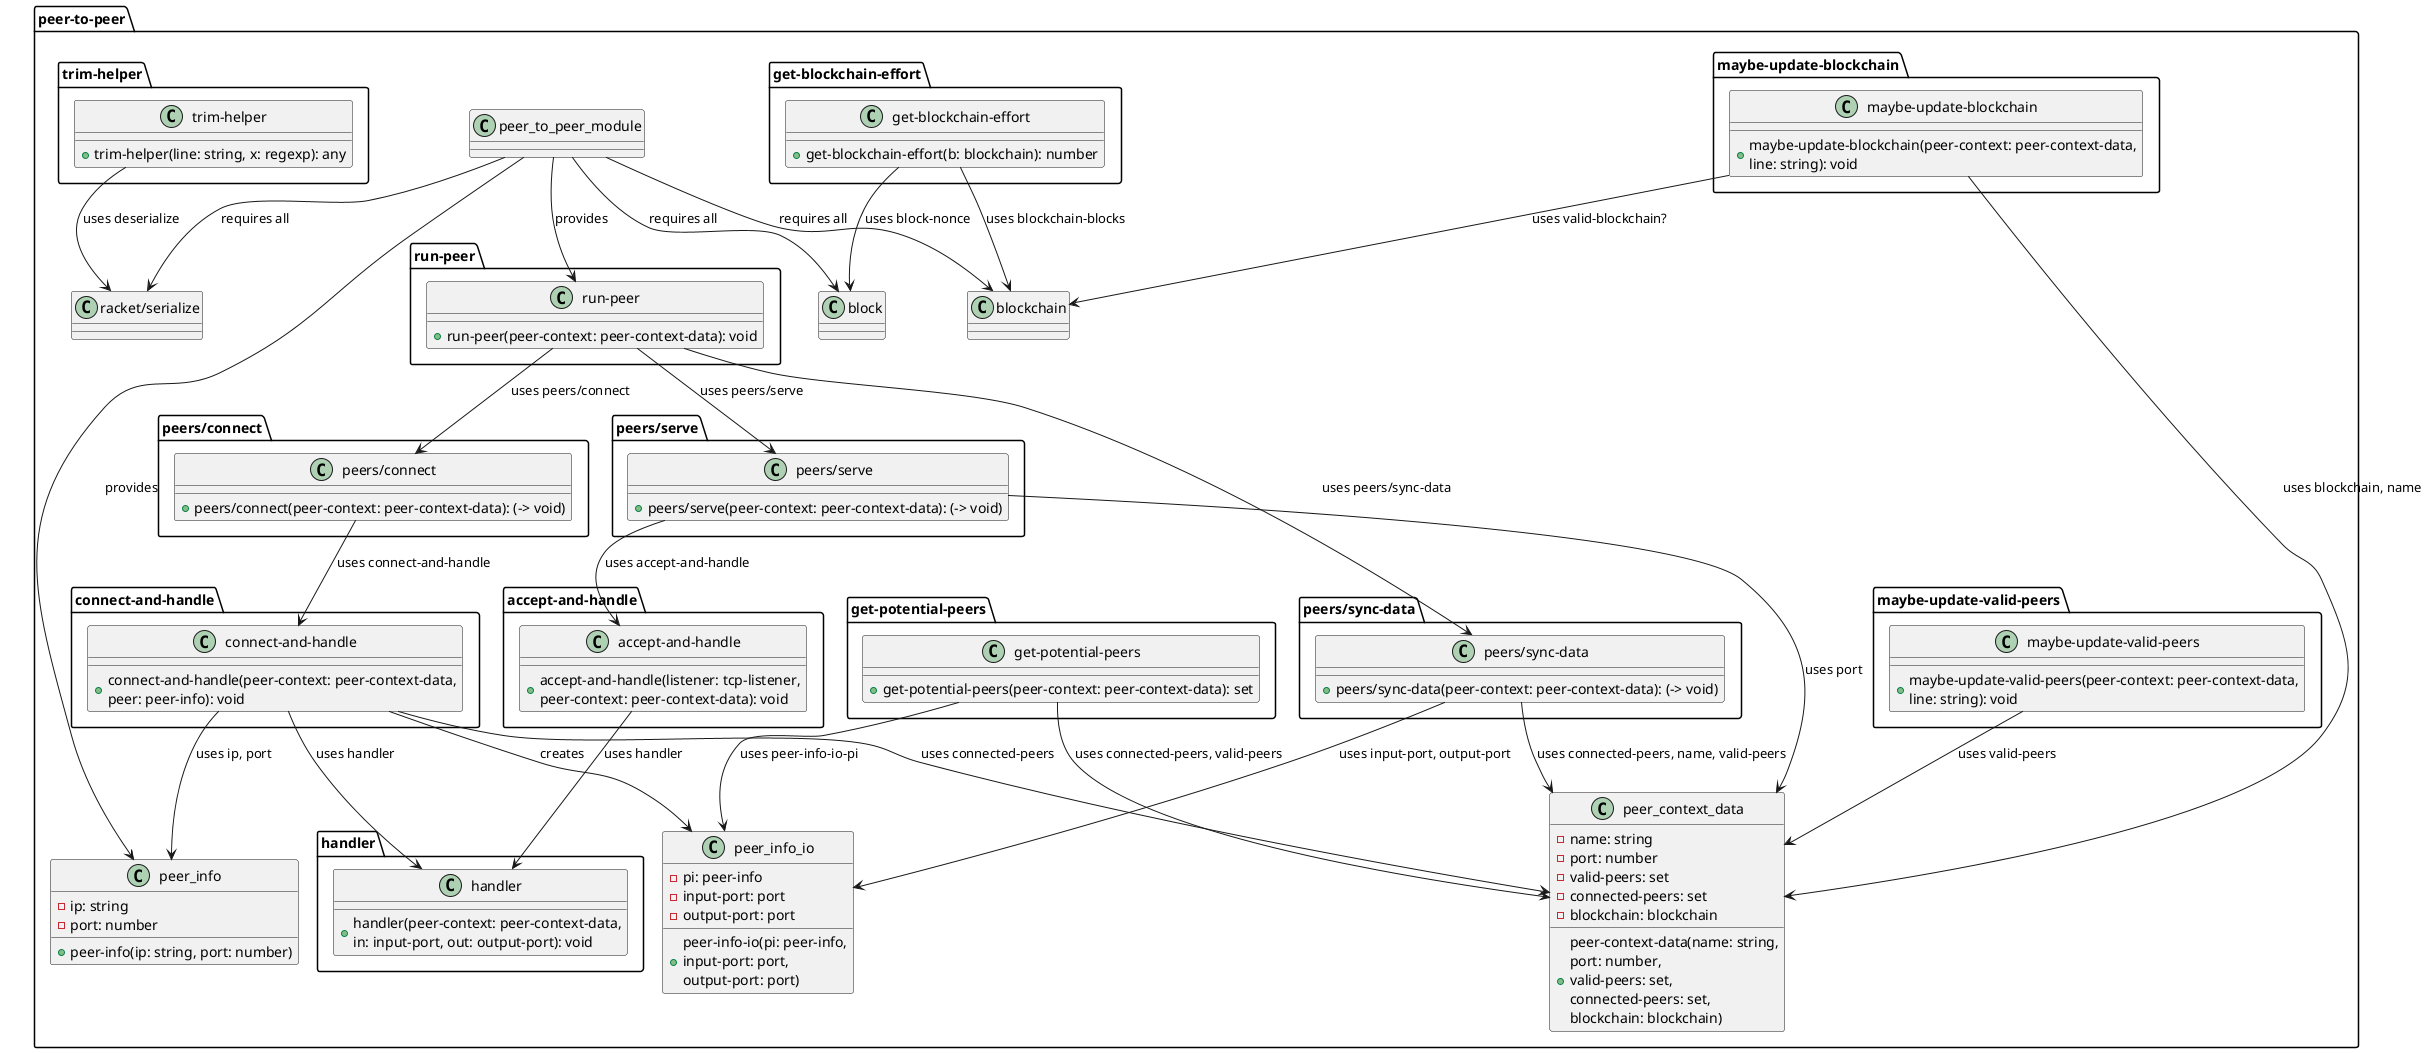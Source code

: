 @startuml
package "peer-to-peer" {
 class "blockchain" as blockchain_module
 class "block" as block_module
 class "racket/serialize" as racket_serialize_module

 class peer_info {
   - ip: string
   - port: number
   + peer-info(ip: string, port: number)
 }

 class peer_info_io {
   - pi: peer-info
   - input-port: port
   - output-port: port
   + peer-info-io(pi: peer-info,\ninput-port: port,\noutput-port: port)
 }

 class peer_context_data {
   - name: string
   - port: number
   - valid-peers: set
   - connected-peers: set
   - blockchain: blockchain
   + peer-context-data(name: string,\nport: number,\nvalid-peers: set,\nconnected-peers: set,\nblockchain: blockchain)
 }

 package "handler" {
   class "handler" as handler_function {
     + handler(peer-context: peer-context-data,\nin: input-port, out: output-port): void
   }
 }

 package "maybe-update-blockchain" {
   class "maybe-update-blockchain" as maybe_update_blockchain_function {
     + maybe-update-blockchain(peer-context: peer-context-data,\nline: string): void
   }

   maybe_update_blockchain_function --> blockchain_module : uses valid-blockchain?
   maybe_update_blockchain_function --> peer_context_data : uses blockchain, name
 }

 package "get-blockchain-effort" {
   class "get-blockchain-effort" as get_blockchain_effort_function {
     + get-blockchain-effort(b: blockchain): number
   }

   get_blockchain_effort_function --> block_module : uses block-nonce
   get_blockchain_effort_function --> blockchain_module : uses blockchain-blocks
 }

 package "maybe-update-valid-peers" {
   class "maybe-update-valid-peers" as maybe_update_valid_peers_function {
     + maybe-update-valid-peers(peer-context: peer-context-data,\nline: string): void
   }

   maybe_update_valid_peers_function --> peer_context_data : uses valid-peers
 }

 package "trim-helper" {
   class "trim-helper" as trim_helper_function {
     + trim-helper(line: string, x: regexp): any
   }

   trim_helper_function --> racket_serialize_module : uses deserialize
 }

 package "accept-and-handle" {
   class "accept-and-handle" as accept_and_handle_function {
     + accept-and-handle(listener: tcp-listener,\npeer-context: peer-context-data): void
   }

   accept_and_handle_function --> handler_function : uses handler
 }

 package "peers/serve" {
   class "peers/serve" as peers_serve_function {
     + peers/serve(peer-context: peer-context-data): (-> void)
   }

   peers_serve_function --> accept_and_handle_function : uses accept-and-handle
   peers_serve_function --> peer_context_data : uses port
 }

 package "connect-and-handle" {
   class "connect-and-handle" as connect_and_handle_function {
     + connect-and-handle(peer-context: peer-context-data,\npeer: peer-info): void
   }

   connect_and_handle_function --> peer_info : uses ip, port
   connect_and_handle_function --> peer_info_io : creates
   connect_and_handle_function --> peer_context_data : uses connected-peers
   connect_and_handle_function --> handler_function : uses handler
 }

 package "peers/connect" {
   class "peers/connect" as peers_connect_function {
     + peers/connect(peer-context: peer-context-data): (-> void)
   }

   peers_connect_function --> connect_and_handle_function : uses connect-and-handle
 }

 package "get-potential-peers" {
   class "get-potential-peers" as get_potential_peers_function {
     + get-potential-peers(peer-context: peer-context-data): set
   }

   get_potential_peers_function --> peer_info_io : uses peer-info-io-pi
   get_potential_peers_function --> peer_context_data : uses connected-peers, valid-peers
 }

 package "peers/sync-data" {
   class "peers/sync-data" as peers_sync_data_function {
     + peers/sync-data(peer-context: peer-context-data): (-> void)
   }

   peers_sync_data_function --> peer_info_io : uses input-port, output-port
   peers_sync_data_function --> peer_context_data : uses connected-peers, name, valid-peers
 }

 package "run-peer" {
   class "run-peer" as run_peer_function {
     + run-peer(peer-context: peer-context-data): void
   }

   run_peer_function --> peers_serve_function : uses peers/serve
   run_peer_function --> peers_connect_function : uses peers/connect
   run_peer_function --> peers_sync_data_function : uses peers/sync-data
 }

 peer_to_peer_module --> blockchain_module : requires all
 peer_to_peer_module --> block_module : requires all
 peer_to_peer_module --> racket_serialize_module : requires all
 peer_to_peer_module --> peer_info : provides
 peer_to_peer_module --> run_peer_function : provides
}
@enduml
